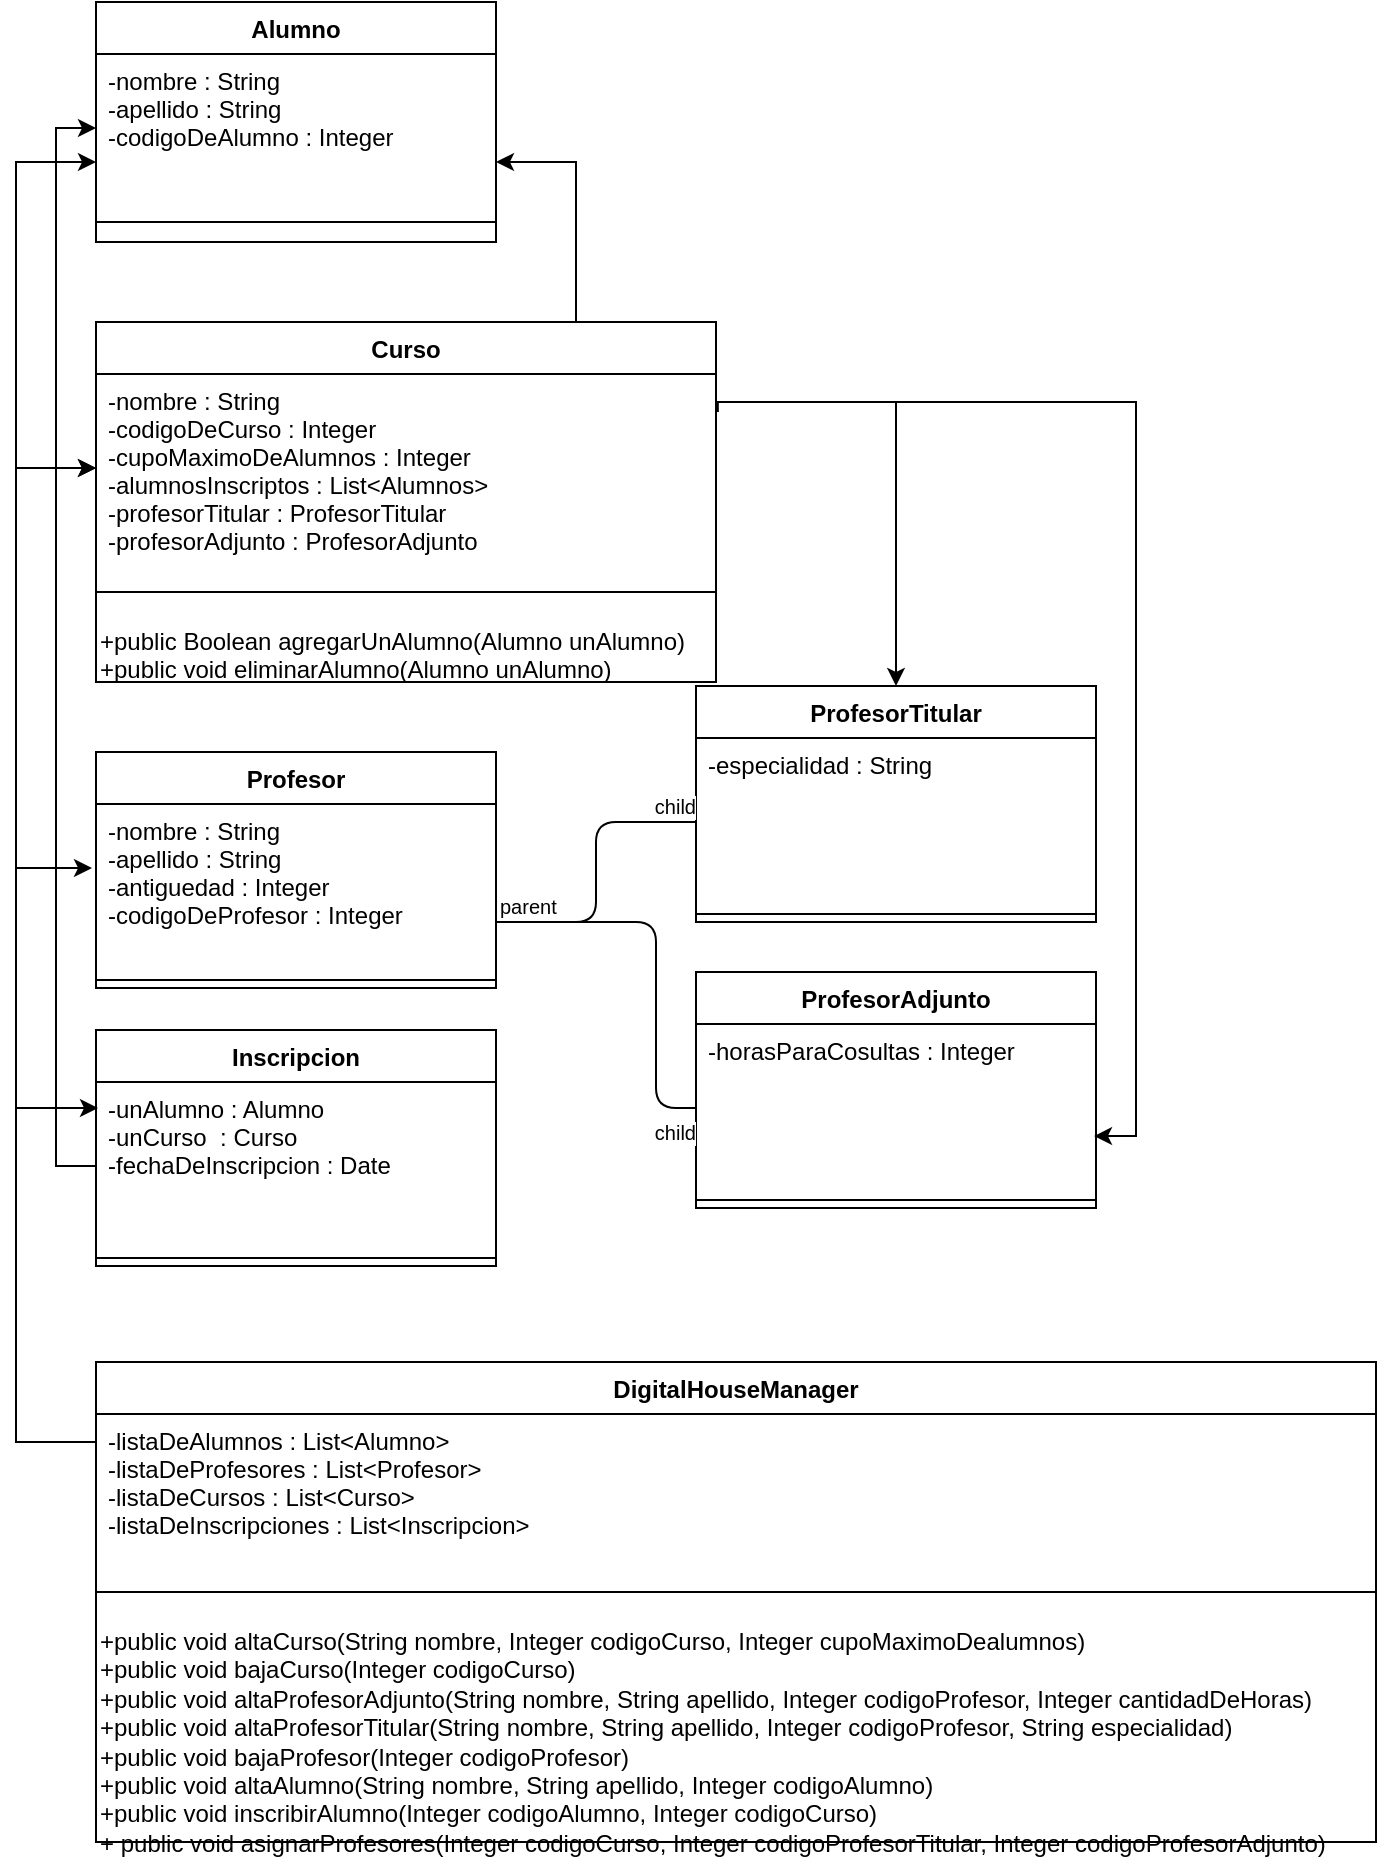 <mxfile version="11.2.6" type="device" pages="1"><diagram id="Dywsd5z6qhlYkkUVzcbS" name="Page-1"><mxGraphModel dx="868" dy="482" grid="1" gridSize="10" guides="1" tooltips="1" connect="1" arrows="1" fold="1" page="1" pageScale="1" pageWidth="827" pageHeight="1169" math="0" shadow="0"><root><mxCell id="0"/><mxCell id="1" parent="0"/><mxCell id="OuJU7MhxpyT4JZuM29eb-1" value="Alumno" style="swimlane;fontStyle=1;align=center;verticalAlign=top;childLayout=stackLayout;horizontal=1;startSize=26;horizontalStack=0;resizeParent=1;resizeParentMax=0;resizeLast=0;collapsible=1;marginBottom=0;" vertex="1" parent="1"><mxGeometry x="80" y="40" width="200" height="120" as="geometry"><mxRectangle x="20" y="20" width="70" height="26" as="alternateBounds"/></mxGeometry></mxCell><mxCell id="OuJU7MhxpyT4JZuM29eb-2" value="-nombre : String&#10;-apellido : String&#10;-codigoDeAlumno : Integer" style="text;strokeColor=none;fillColor=none;align=left;verticalAlign=top;spacingLeft=4;spacingRight=4;overflow=hidden;rotatable=0;points=[[0,0.5],[1,0.5]];portConstraint=eastwest;" vertex="1" parent="OuJU7MhxpyT4JZuM29eb-1"><mxGeometry y="26" width="200" height="74" as="geometry"/></mxCell><mxCell id="OuJU7MhxpyT4JZuM29eb-3" value="" style="line;strokeWidth=1;fillColor=none;align=left;verticalAlign=middle;spacingTop=-1;spacingLeft=3;spacingRight=3;rotatable=0;labelPosition=right;points=[];portConstraint=eastwest;" vertex="1" parent="OuJU7MhxpyT4JZuM29eb-1"><mxGeometry y="100" width="200" height="20" as="geometry"/></mxCell><mxCell id="OuJU7MhxpyT4JZuM29eb-13" value="Profesor" style="swimlane;fontStyle=1;align=center;verticalAlign=top;childLayout=stackLayout;horizontal=1;startSize=26;horizontalStack=0;resizeParent=1;resizeParentMax=0;resizeLast=0;collapsible=1;marginBottom=0;" vertex="1" parent="1"><mxGeometry x="80" y="415" width="200" height="118" as="geometry"/></mxCell><mxCell id="OuJU7MhxpyT4JZuM29eb-14" value="-nombre : String&#10;-apellido : String&#10;-antiguedad : Integer&#10;-codigoDeProfesor : Integer" style="text;strokeColor=none;fillColor=none;align=left;verticalAlign=top;spacingLeft=4;spacingRight=4;overflow=hidden;rotatable=0;points=[[0,0.5],[1,0.5]];portConstraint=eastwest;" vertex="1" parent="OuJU7MhxpyT4JZuM29eb-13"><mxGeometry y="26" width="200" height="84" as="geometry"/></mxCell><mxCell id="OuJU7MhxpyT4JZuM29eb-15" value="" style="line;strokeWidth=1;fillColor=none;align=left;verticalAlign=middle;spacingTop=-1;spacingLeft=3;spacingRight=3;rotatable=0;labelPosition=right;points=[];portConstraint=eastwest;" vertex="1" parent="OuJU7MhxpyT4JZuM29eb-13"><mxGeometry y="110" width="200" height="8" as="geometry"/></mxCell><mxCell id="OuJU7MhxpyT4JZuM29eb-17" value="ProfesorTitular" style="swimlane;fontStyle=1;align=center;verticalAlign=top;childLayout=stackLayout;horizontal=1;startSize=26;horizontalStack=0;resizeParent=1;resizeParentMax=0;resizeLast=0;collapsible=1;marginBottom=0;" vertex="1" parent="1"><mxGeometry x="380" y="382" width="200" height="118" as="geometry"/></mxCell><mxCell id="OuJU7MhxpyT4JZuM29eb-18" value="-especialidad : String" style="text;strokeColor=none;fillColor=none;align=left;verticalAlign=top;spacingLeft=4;spacingRight=4;overflow=hidden;rotatable=0;points=[[0,0.5],[1,0.5]];portConstraint=eastwest;" vertex="1" parent="OuJU7MhxpyT4JZuM29eb-17"><mxGeometry y="26" width="200" height="84" as="geometry"/></mxCell><mxCell id="OuJU7MhxpyT4JZuM29eb-19" value="" style="line;strokeWidth=1;fillColor=none;align=left;verticalAlign=middle;spacingTop=-1;spacingLeft=3;spacingRight=3;rotatable=0;labelPosition=right;points=[];portConstraint=eastwest;" vertex="1" parent="OuJU7MhxpyT4JZuM29eb-17"><mxGeometry y="110" width="200" height="8" as="geometry"/></mxCell><mxCell id="OuJU7MhxpyT4JZuM29eb-27" value="" style="endArrow=none;html=1;edgeStyle=orthogonalEdgeStyle;entryX=0;entryY=0.5;entryDx=0;entryDy=0;" edge="1" parent="1" target="OuJU7MhxpyT4JZuM29eb-18"><mxGeometry relative="1" as="geometry"><mxPoint x="280" y="500" as="sourcePoint"/><mxPoint x="370" y="347.5" as="targetPoint"/><Array as="points"><mxPoint x="280" y="500"/><mxPoint x="330" y="500"/><mxPoint x="330" y="450"/></Array></mxGeometry></mxCell><mxCell id="OuJU7MhxpyT4JZuM29eb-28" value="parent" style="resizable=0;html=1;align=left;verticalAlign=bottom;labelBackgroundColor=#ffffff;fontSize=10;" connectable="0" vertex="1" parent="OuJU7MhxpyT4JZuM29eb-27"><mxGeometry x="-1" relative="1" as="geometry"/></mxCell><mxCell id="OuJU7MhxpyT4JZuM29eb-29" value="child" style="resizable=0;html=1;align=right;verticalAlign=bottom;labelBackgroundColor=#ffffff;fontSize=10;" connectable="0" vertex="1" parent="OuJU7MhxpyT4JZuM29eb-27"><mxGeometry x="1" relative="1" as="geometry"/></mxCell><mxCell id="OuJU7MhxpyT4JZuM29eb-36" value="Curso" style="swimlane;fontStyle=1;align=center;verticalAlign=top;childLayout=stackLayout;horizontal=1;startSize=26;horizontalStack=0;resizeParent=1;resizeParentMax=0;resizeLast=0;collapsible=1;marginBottom=0;" vertex="1" parent="1"><mxGeometry x="80" y="200" width="310" height="180" as="geometry"/></mxCell><mxCell id="OuJU7MhxpyT4JZuM29eb-37" value="-nombre : String&#10;-codigoDeCurso : Integer&#10;-cupoMaximoDeAlumnos : Integer&#10;-alumnosInscriptos : List&lt;Alumnos&gt;&#10;-profesorTitular : ProfesorTitular&#10;-profesorAdjunto : ProfesorAdjunto" style="text;strokeColor=none;fillColor=none;align=left;verticalAlign=top;spacingLeft=4;spacingRight=4;overflow=hidden;rotatable=0;points=[[0,0.5],[1,0.5]];portConstraint=eastwest;" vertex="1" parent="OuJU7MhxpyT4JZuM29eb-36"><mxGeometry y="26" width="310" height="94" as="geometry"/></mxCell><mxCell id="OuJU7MhxpyT4JZuM29eb-38" value="" style="line;strokeWidth=1;fillColor=none;align=left;verticalAlign=middle;spacingTop=-1;spacingLeft=3;spacingRight=3;rotatable=0;labelPosition=right;points=[];portConstraint=eastwest;" vertex="1" parent="OuJU7MhxpyT4JZuM29eb-36"><mxGeometry y="120" width="310" height="30" as="geometry"/></mxCell><mxCell id="OuJU7MhxpyT4JZuM29eb-71" value="+public Boolean agregarUnAlumno(Alumno unAlumno)&amp;nbsp;&lt;br&gt;+public void eliminarAlumno(Alumno unAlumno)" style="text;html=1;resizable=0;points=[];autosize=1;align=left;verticalAlign=top;spacingTop=-4;" vertex="1" parent="OuJU7MhxpyT4JZuM29eb-36"><mxGeometry y="150" width="310" height="30" as="geometry"/></mxCell><mxCell id="OuJU7MhxpyT4JZuM29eb-44" value="ProfesorAdjunto" style="swimlane;fontStyle=1;align=center;verticalAlign=top;childLayout=stackLayout;horizontal=1;startSize=26;horizontalStack=0;resizeParent=1;resizeParentMax=0;resizeLast=0;collapsible=1;marginBottom=0;" vertex="1" parent="1"><mxGeometry x="380" y="525" width="200" height="118" as="geometry"/></mxCell><mxCell id="OuJU7MhxpyT4JZuM29eb-45" value="-horasParaCosultas : Integer" style="text;strokeColor=none;fillColor=none;align=left;verticalAlign=top;spacingLeft=4;spacingRight=4;overflow=hidden;rotatable=0;points=[[0,0.5],[1,0.5]];portConstraint=eastwest;" vertex="1" parent="OuJU7MhxpyT4JZuM29eb-44"><mxGeometry y="26" width="200" height="84" as="geometry"/></mxCell><mxCell id="OuJU7MhxpyT4JZuM29eb-46" value="" style="line;strokeWidth=1;fillColor=none;align=left;verticalAlign=middle;spacingTop=-1;spacingLeft=3;spacingRight=3;rotatable=0;labelPosition=right;points=[];portConstraint=eastwest;" vertex="1" parent="OuJU7MhxpyT4JZuM29eb-44"><mxGeometry y="110" width="200" height="8" as="geometry"/></mxCell><mxCell id="OuJU7MhxpyT4JZuM29eb-48" value="" style="endArrow=none;html=1;edgeStyle=orthogonalEdgeStyle;entryX=0;entryY=0.5;entryDx=0;entryDy=0;" edge="1" parent="1" target="OuJU7MhxpyT4JZuM29eb-45"><mxGeometry relative="1" as="geometry"><mxPoint x="280" y="500" as="sourcePoint"/><mxPoint x="240" y="580" as="targetPoint"/><Array as="points"><mxPoint x="360" y="500"/><mxPoint x="360" y="593"/></Array></mxGeometry></mxCell><mxCell id="OuJU7MhxpyT4JZuM29eb-50" value="child" style="resizable=0;html=1;align=right;verticalAlign=bottom;labelBackgroundColor=#ffffff;fontSize=10;" connectable="0" vertex="1" parent="OuJU7MhxpyT4JZuM29eb-48"><mxGeometry x="1" relative="1" as="geometry"><mxPoint y="20" as="offset"/></mxGeometry></mxCell><mxCell id="OuJU7MhxpyT4JZuM29eb-51" style="edgeStyle=orthogonalEdgeStyle;rounded=0;orthogonalLoop=1;jettySize=auto;html=1;entryX=0.5;entryY=0;entryDx=0;entryDy=0;" edge="1" parent="1" target="OuJU7MhxpyT4JZuM29eb-17"><mxGeometry relative="1" as="geometry"><mxPoint x="390" y="240" as="sourcePoint"/><mxPoint x="480" y="280" as="targetPoint"/><Array as="points"><mxPoint x="480" y="240"/></Array></mxGeometry></mxCell><mxCell id="OuJU7MhxpyT4JZuM29eb-53" style="edgeStyle=orthogonalEdgeStyle;rounded=0;orthogonalLoop=1;jettySize=auto;html=1;entryX=0.995;entryY=0.667;entryDx=0;entryDy=0;entryPerimeter=0;exitX=1.003;exitY=0.202;exitDx=0;exitDy=0;exitPerimeter=0;" edge="1" parent="1" source="OuJU7MhxpyT4JZuM29eb-37" target="OuJU7MhxpyT4JZuM29eb-45"><mxGeometry relative="1" as="geometry"><mxPoint x="565" y="522" as="targetPoint"/><mxPoint x="280" y="240" as="sourcePoint"/><Array as="points"><mxPoint x="391" y="240"/><mxPoint x="600" y="240"/><mxPoint x="600" y="607"/></Array></mxGeometry></mxCell><mxCell id="OuJU7MhxpyT4JZuM29eb-56" style="edgeStyle=orthogonalEdgeStyle;rounded=0;orthogonalLoop=1;jettySize=auto;html=1;" edge="1" parent="1" source="OuJU7MhxpyT4JZuM29eb-36"><mxGeometry relative="1" as="geometry"><mxPoint x="280" y="120" as="targetPoint"/><mxPoint x="280" y="240" as="sourcePoint"/><Array as="points"><mxPoint x="320" y="120"/></Array></mxGeometry></mxCell><mxCell id="OuJU7MhxpyT4JZuM29eb-57" value="Inscripcion" style="swimlane;fontStyle=1;align=center;verticalAlign=top;childLayout=stackLayout;horizontal=1;startSize=26;horizontalStack=0;resizeParent=1;resizeParentMax=0;resizeLast=0;collapsible=1;marginBottom=0;" vertex="1" parent="1"><mxGeometry x="80" y="554" width="200" height="118" as="geometry"/></mxCell><mxCell id="OuJU7MhxpyT4JZuM29eb-58" value="-unAlumno : Alumno&#10;-unCurso  : Curso&#10;-fechaDeInscripcion : Date" style="text;strokeColor=none;fillColor=none;align=left;verticalAlign=top;spacingLeft=4;spacingRight=4;overflow=hidden;rotatable=0;points=[[0,0.5],[1,0.5]];portConstraint=eastwest;" vertex="1" parent="OuJU7MhxpyT4JZuM29eb-57"><mxGeometry y="26" width="200" height="84" as="geometry"/></mxCell><mxCell id="OuJU7MhxpyT4JZuM29eb-59" value="" style="line;strokeWidth=1;fillColor=none;align=left;verticalAlign=middle;spacingTop=-1;spacingLeft=3;spacingRight=3;rotatable=0;labelPosition=right;points=[];portConstraint=eastwest;" vertex="1" parent="OuJU7MhxpyT4JZuM29eb-57"><mxGeometry y="110" width="200" height="8" as="geometry"/></mxCell><mxCell id="OuJU7MhxpyT4JZuM29eb-61" style="edgeStyle=orthogonalEdgeStyle;rounded=0;orthogonalLoop=1;jettySize=auto;html=1;entryX=0;entryY=0.5;entryDx=0;entryDy=0;" edge="1" parent="1" source="OuJU7MhxpyT4JZuM29eb-58" target="OuJU7MhxpyT4JZuM29eb-2"><mxGeometry relative="1" as="geometry"><mxPoint x="80" y="120" as="targetPoint"/><Array as="points"><mxPoint x="60" y="622"/><mxPoint x="60" y="103"/></Array></mxGeometry></mxCell><mxCell id="OuJU7MhxpyT4JZuM29eb-62" style="edgeStyle=orthogonalEdgeStyle;rounded=0;orthogonalLoop=1;jettySize=auto;html=1;entryX=0;entryY=0.5;entryDx=0;entryDy=0;exitX=0;exitY=0.5;exitDx=0;exitDy=0;" edge="1" parent="1" source="OuJU7MhxpyT4JZuM29eb-58" target="OuJU7MhxpyT4JZuM29eb-37"><mxGeometry relative="1" as="geometry"/></mxCell><mxCell id="OuJU7MhxpyT4JZuM29eb-69" style="edgeStyle=orthogonalEdgeStyle;rounded=0;orthogonalLoop=1;jettySize=auto;html=1;entryX=0;entryY=0.5;entryDx=0;entryDy=0;" edge="1" parent="1" source="OuJU7MhxpyT4JZuM29eb-63" target="OuJU7MhxpyT4JZuM29eb-37"><mxGeometry relative="1" as="geometry"><mxPoint x="40" y="270" as="targetPoint"/><Array as="points"><mxPoint x="40" y="760"/><mxPoint x="40" y="273"/></Array></mxGeometry></mxCell><mxCell id="OuJU7MhxpyT4JZuM29eb-63" value="DigitalHouseManager" style="swimlane;fontStyle=1;align=center;verticalAlign=top;childLayout=stackLayout;horizontal=1;startSize=26;horizontalStack=0;resizeParent=1;resizeParentMax=0;resizeLast=0;collapsible=1;marginBottom=0;" vertex="1" parent="1"><mxGeometry x="80" y="720" width="640" height="240" as="geometry"/></mxCell><mxCell id="OuJU7MhxpyT4JZuM29eb-64" value="-listaDeAlumnos : List&lt;Alumno&gt;&#10;-listaDeProfesores : List&lt;Profesor&gt;&#10;-listaDeCursos : List&lt;Curso&gt;&#10;-listaDeInscripciones : List&lt;Inscripcion&gt;" style="text;strokeColor=none;fillColor=none;align=left;verticalAlign=top;spacingLeft=4;spacingRight=4;overflow=hidden;rotatable=0;points=[[0,0.5],[1,0.5]];portConstraint=eastwest;" vertex="1" parent="OuJU7MhxpyT4JZuM29eb-63"><mxGeometry y="26" width="640" height="74" as="geometry"/></mxCell><mxCell id="OuJU7MhxpyT4JZuM29eb-65" value="" style="line;strokeWidth=1;fillColor=none;align=left;verticalAlign=middle;spacingTop=-1;spacingLeft=3;spacingRight=3;rotatable=0;labelPosition=right;points=[];portConstraint=eastwest;" vertex="1" parent="OuJU7MhxpyT4JZuM29eb-63"><mxGeometry y="100" width="640" height="30" as="geometry"/></mxCell><mxCell id="OuJU7MhxpyT4JZuM29eb-81" value="+public void altaCurso(String nombre, Integer codigoCurso, Integer cupoMaximoDealumnos)&amp;nbsp;&lt;br&gt;+public void bajaCurso(Integer codigoCurso)&amp;nbsp;&lt;br&gt;+public void altaProfesorAdjunto(String nombre, String apellido, Integer codigoProfesor, Integer cantidadDeHoras)&lt;br&gt;+public void altaProfesorTitular(String nombre, String apellido, Integer codigoProfesor, String especialidad)&amp;nbsp;&lt;br&gt;+public void bajaProfesor(Integer codigoProfesor)&amp;nbsp;&lt;br&gt;+public void altaAlumno(String nombre, String apellido, Integer codigoAlumno)&amp;nbsp;&lt;br&gt;+public void inscribirAlumno(Integer codigoAlumno, Integer codigoCurso)&amp;nbsp;&lt;br&gt;+&amp;nbsp;public void asignarProfesores(Integer codigoCurso, Integer codigoProfesorTitular, Integer codigoProfesorAdjunto)&amp;nbsp;" style="text;html=1;resizable=0;points=[];autosize=1;align=left;verticalAlign=top;spacingTop=-4;" vertex="1" parent="OuJU7MhxpyT4JZuM29eb-63"><mxGeometry y="130" width="640" height="110" as="geometry"/></mxCell><mxCell id="OuJU7MhxpyT4JZuM29eb-67" style="edgeStyle=orthogonalEdgeStyle;rounded=0;orthogonalLoop=1;jettySize=auto;html=1;" edge="1" parent="1" source="OuJU7MhxpyT4JZuM29eb-64"><mxGeometry relative="1" as="geometry"><mxPoint x="80" y="120" as="targetPoint"/><Array as="points"><mxPoint x="40" y="760"/><mxPoint x="40" y="120"/><mxPoint x="80" y="120"/></Array></mxGeometry></mxCell><mxCell id="OuJU7MhxpyT4JZuM29eb-68" style="edgeStyle=orthogonalEdgeStyle;rounded=0;orthogonalLoop=1;jettySize=auto;html=1;entryX=-0.01;entryY=0.381;entryDx=0;entryDy=0;entryPerimeter=0;" edge="1" parent="1" source="OuJU7MhxpyT4JZuM29eb-64" target="OuJU7MhxpyT4JZuM29eb-14"><mxGeometry relative="1" as="geometry"><mxPoint x="40" y="420" as="targetPoint"/><Array as="points"><mxPoint x="40" y="760"/><mxPoint x="40" y="473"/></Array></mxGeometry></mxCell><mxCell id="OuJU7MhxpyT4JZuM29eb-70" style="edgeStyle=orthogonalEdgeStyle;rounded=0;orthogonalLoop=1;jettySize=auto;html=1;entryX=0.005;entryY=0.155;entryDx=0;entryDy=0;entryPerimeter=0;" edge="1" parent="1" source="OuJU7MhxpyT4JZuM29eb-64" target="OuJU7MhxpyT4JZuM29eb-58"><mxGeometry relative="1" as="geometry"><mxPoint x="40" y="560" as="targetPoint"/><Array as="points"><mxPoint x="40" y="760"/><mxPoint x="40" y="593"/></Array></mxGeometry></mxCell></root></mxGraphModel></diagram></mxfile>